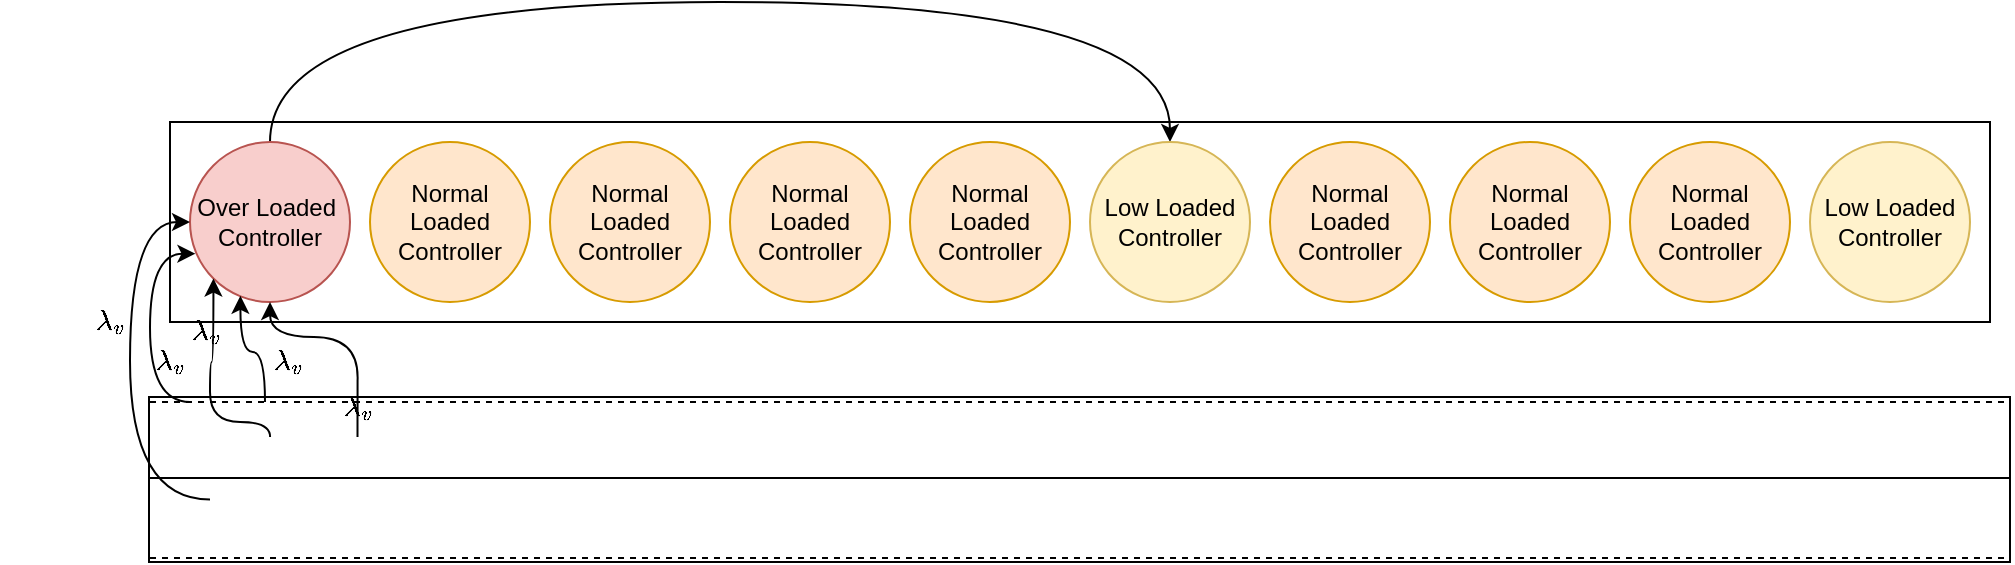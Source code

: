 <mxfile version="21.0.6" type="github">
  <diagram name="Page-1" id="Qk8U7jdl9a3F_5ut9xwX">
    <mxGraphModel dx="1915" dy="451" grid="1" gridSize="10" guides="1" tooltips="1" connect="1" arrows="1" fold="1" page="1" pageScale="1" pageWidth="827" pageHeight="1169" math="1" shadow="0">
      <root>
        <mxCell id="0" />
        <mxCell id="1" parent="0" />
        <mxCell id="oXBFwlWRXBERuFhSUEi6-77" value="" style="rounded=0;whiteSpace=wrap;html=1;" vertex="1" parent="1">
          <mxGeometry x="-10.5" y="397.5" width="930.5" height="82.5" as="geometry" />
        </mxCell>
        <mxCell id="oXBFwlWRXBERuFhSUEi6-12" value="" style="rounded=0;whiteSpace=wrap;html=1;" vertex="1" parent="1">
          <mxGeometry y="260" width="910" height="100" as="geometry" />
        </mxCell>
        <mxCell id="oXBFwlWRXBERuFhSUEi6-70" style="edgeStyle=orthogonalEdgeStyle;rounded=0;orthogonalLoop=1;jettySize=auto;html=1;entryX=0.5;entryY=0;entryDx=0;entryDy=0;curved=1;" edge="1" parent="1" source="oXBFwlWRXBERuFhSUEi6-1" target="oXBFwlWRXBERuFhSUEi6-6">
          <mxGeometry relative="1" as="geometry">
            <Array as="points">
              <mxPoint x="50" y="200" />
              <mxPoint x="500" y="200" />
            </Array>
          </mxGeometry>
        </mxCell>
        <mxCell id="oXBFwlWRXBERuFhSUEi6-1" value="Over Loaded&amp;nbsp;&lt;br&gt;Controller" style="ellipse;whiteSpace=wrap;html=1;aspect=fixed;fillColor=#f8cecc;strokeColor=#b85450;" vertex="1" parent="1">
          <mxGeometry x="10" y="270" width="80" height="80" as="geometry" />
        </mxCell>
        <mxCell id="oXBFwlWRXBERuFhSUEi6-2" value="Normal Loaded Controller" style="ellipse;whiteSpace=wrap;html=1;aspect=fixed;fillColor=#ffe6cc;strokeColor=#d79b00;" vertex="1" parent="1">
          <mxGeometry x="100" y="270" width="80" height="80" as="geometry" />
        </mxCell>
        <mxCell id="oXBFwlWRXBERuFhSUEi6-3" value="Normal Loaded Controller" style="ellipse;whiteSpace=wrap;html=1;aspect=fixed;fillColor=#ffe6cc;strokeColor=#d79b00;" vertex="1" parent="1">
          <mxGeometry x="190" y="270" width="80" height="80" as="geometry" />
        </mxCell>
        <mxCell id="oXBFwlWRXBERuFhSUEi6-4" value="Normal Loaded Controller" style="ellipse;whiteSpace=wrap;html=1;aspect=fixed;fillColor=#ffe6cc;strokeColor=#d79b00;" vertex="1" parent="1">
          <mxGeometry x="280" y="270" width="80" height="80" as="geometry" />
        </mxCell>
        <mxCell id="oXBFwlWRXBERuFhSUEi6-5" value="Normal Loaded Controller" style="ellipse;whiteSpace=wrap;html=1;aspect=fixed;fillColor=#ffe6cc;strokeColor=#d79b00;" vertex="1" parent="1">
          <mxGeometry x="370" y="270" width="80" height="80" as="geometry" />
        </mxCell>
        <mxCell id="oXBFwlWRXBERuFhSUEi6-6" value="Low Loaded&lt;br&gt;Controller" style="ellipse;whiteSpace=wrap;html=1;aspect=fixed;fillColor=#fff2cc;strokeColor=#d6b656;" vertex="1" parent="1">
          <mxGeometry x="460" y="270" width="80" height="80" as="geometry" />
        </mxCell>
        <mxCell id="oXBFwlWRXBERuFhSUEi6-7" value="Normal Loaded Controller" style="ellipse;whiteSpace=wrap;html=1;aspect=fixed;fillColor=#ffe6cc;strokeColor=#d79b00;" vertex="1" parent="1">
          <mxGeometry x="550" y="270" width="80" height="80" as="geometry" />
        </mxCell>
        <mxCell id="oXBFwlWRXBERuFhSUEi6-8" value="Normal Loaded Controller" style="ellipse;whiteSpace=wrap;html=1;aspect=fixed;fillColor=#ffe6cc;strokeColor=#d79b00;" vertex="1" parent="1">
          <mxGeometry x="640" y="270" width="80" height="80" as="geometry" />
        </mxCell>
        <mxCell id="oXBFwlWRXBERuFhSUEi6-9" value="Normal Loaded Controller" style="ellipse;whiteSpace=wrap;html=1;aspect=fixed;fillColor=#ffe6cc;strokeColor=#d79b00;" vertex="1" parent="1">
          <mxGeometry x="730" y="270" width="80" height="80" as="geometry" />
        </mxCell>
        <mxCell id="oXBFwlWRXBERuFhSUEi6-10" value="Low Loaded&lt;br&gt;Controller" style="ellipse;whiteSpace=wrap;html=1;aspect=fixed;fillColor=#fff2cc;strokeColor=#d6b656;" vertex="1" parent="1">
          <mxGeometry x="820" y="270" width="80" height="80" as="geometry" />
        </mxCell>
        <mxCell id="oXBFwlWRXBERuFhSUEi6-69" style="edgeStyle=orthogonalEdgeStyle;rounded=0;orthogonalLoop=1;jettySize=auto;html=1;entryX=0;entryY=1;entryDx=0;entryDy=0;curved=1;" edge="1" parent="1" source="oXBFwlWRXBERuFhSUEi6-13" target="oXBFwlWRXBERuFhSUEi6-1">
          <mxGeometry relative="1" as="geometry">
            <Array as="points">
              <mxPoint x="50" y="410" />
              <mxPoint x="20" y="410" />
              <mxPoint x="20" y="380" />
              <mxPoint x="22" y="380" />
            </Array>
          </mxGeometry>
        </mxCell>
        <mxCell id="oXBFwlWRXBERuFhSUEi6-13" value="" style="shape=image;html=1;verticalAlign=top;verticalLabelPosition=bottom;labelBackgroundColor=#ffffff;imageAspect=0;aspect=fixed;image=https://cdn1.iconfinder.com/data/icons/cars-01-1/512/lada_2104-128.png;flipH=1;" vertex="1" parent="1">
          <mxGeometry x="36.25" y="417.5" width="27.5" height="27.5" as="geometry" />
        </mxCell>
        <mxCell id="oXBFwlWRXBERuFhSUEi6-15" value="" style="shape=image;html=1;verticalAlign=top;verticalLabelPosition=bottom;labelBackgroundColor=#ffffff;imageAspect=0;aspect=fixed;image=https://cdn1.iconfinder.com/data/icons/cars-01-1/512/lada_2104-128.png;flipH=1;" vertex="1" parent="1">
          <mxGeometry x="10" y="400" width="27.5" height="27.5" as="geometry" />
        </mxCell>
        <mxCell id="oXBFwlWRXBERuFhSUEi6-16" value="" style="shape=image;html=1;verticalAlign=top;verticalLabelPosition=bottom;labelBackgroundColor=#ffffff;imageAspect=0;aspect=fixed;image=https://cdn1.iconfinder.com/data/icons/cars-01-1/512/lada_2104-128.png;flipH=1;" vertex="1" parent="1">
          <mxGeometry x="47.5" y="400" width="27.5" height="27.5" as="geometry" />
        </mxCell>
        <mxCell id="oXBFwlWRXBERuFhSUEi6-66" style="edgeStyle=orthogonalEdgeStyle;rounded=0;orthogonalLoop=1;jettySize=auto;html=1;curved=1;startArrow=none;" edge="1" parent="1" source="oXBFwlWRXBERuFhSUEi6-76" target="oXBFwlWRXBERuFhSUEi6-1">
          <mxGeometry relative="1" as="geometry" />
        </mxCell>
        <mxCell id="oXBFwlWRXBERuFhSUEi6-17" value="" style="shape=image;html=1;verticalAlign=top;verticalLabelPosition=bottom;labelBackgroundColor=#ffffff;imageAspect=0;aspect=fixed;image=https://cdn1.iconfinder.com/data/icons/cars-01-1/512/lada_2104-128.png;flipH=1;" vertex="1" parent="1">
          <mxGeometry x="80" y="417.5" width="27.5" height="27.5" as="geometry" />
        </mxCell>
        <mxCell id="oXBFwlWRXBERuFhSUEi6-19" value="" style="shape=image;html=1;verticalAlign=top;verticalLabelPosition=bottom;labelBackgroundColor=#ffffff;imageAspect=0;aspect=fixed;image=https://cdn1.iconfinder.com/data/icons/cars-01-1/512/lada_2104-128.png;flipH=1;" vertex="1" parent="1">
          <mxGeometry x="126.25" y="402.5" width="27.5" height="27.5" as="geometry" />
        </mxCell>
        <mxCell id="oXBFwlWRXBERuFhSUEi6-20" value="" style="shape=image;html=1;verticalAlign=top;verticalLabelPosition=bottom;labelBackgroundColor=#ffffff;imageAspect=0;aspect=fixed;image=https://cdn1.iconfinder.com/data/icons/cars-01-1/512/lada_2104-128.png;flipH=1;" vertex="1" parent="1">
          <mxGeometry x="180" y="417.5" width="27.5" height="27.5" as="geometry" />
        </mxCell>
        <mxCell id="oXBFwlWRXBERuFhSUEi6-22" value="" style="shape=image;html=1;verticalAlign=top;verticalLabelPosition=bottom;labelBackgroundColor=#ffffff;imageAspect=0;aspect=fixed;image=https://cdn1.iconfinder.com/data/icons/cars-01-1/512/lada_2104-128.png;flipH=1;" vertex="1" parent="1">
          <mxGeometry x="225" y="402.5" width="27.5" height="27.5" as="geometry" />
        </mxCell>
        <mxCell id="oXBFwlWRXBERuFhSUEi6-24" value="" style="shape=image;html=1;verticalAlign=top;verticalLabelPosition=bottom;labelBackgroundColor=#ffffff;imageAspect=0;aspect=fixed;image=https://cdn1.iconfinder.com/data/icons/cars-01-1/512/lada_2104-128.png;flipH=1;" vertex="1" parent="1">
          <mxGeometry x="290" y="417.5" width="27.5" height="27.5" as="geometry" />
        </mxCell>
        <mxCell id="oXBFwlWRXBERuFhSUEi6-25" value="" style="shape=image;html=1;verticalAlign=top;verticalLabelPosition=bottom;labelBackgroundColor=#ffffff;imageAspect=0;aspect=fixed;image=https://cdn1.iconfinder.com/data/icons/cars-01-1/512/lada_2104-128.png;flipH=1;" vertex="1" parent="1">
          <mxGeometry x="332.5" y="402.5" width="27.5" height="27.5" as="geometry" />
        </mxCell>
        <mxCell id="oXBFwlWRXBERuFhSUEi6-26" value="" style="shape=image;html=1;verticalAlign=top;verticalLabelPosition=bottom;labelBackgroundColor=#ffffff;imageAspect=0;aspect=fixed;image=https://cdn1.iconfinder.com/data/icons/cars-01-1/512/lada_2104-128.png;flipH=1;" vertex="1" parent="1">
          <mxGeometry x="380" y="417.5" width="27.5" height="27.5" as="geometry" />
        </mxCell>
        <mxCell id="oXBFwlWRXBERuFhSUEi6-27" value="" style="shape=image;html=1;verticalAlign=top;verticalLabelPosition=bottom;labelBackgroundColor=#ffffff;imageAspect=0;aspect=fixed;image=https://cdn1.iconfinder.com/data/icons/cars-01-1/512/lada_2104-128.png;flipH=1;" vertex="1" parent="1">
          <mxGeometry x="460" y="400" width="27.5" height="27.5" as="geometry" />
        </mxCell>
        <mxCell id="oXBFwlWRXBERuFhSUEi6-28" value="" style="shape=image;html=1;verticalAlign=top;verticalLabelPosition=bottom;labelBackgroundColor=#ffffff;imageAspect=0;aspect=fixed;image=https://cdn1.iconfinder.com/data/icons/cars-01-1/512/lada_2104-128.png;flipH=1;" vertex="1" parent="1">
          <mxGeometry x="550" y="402.5" width="27.5" height="27.5" as="geometry" />
        </mxCell>
        <mxCell id="oXBFwlWRXBERuFhSUEi6-29" value="" style="shape=image;html=1;verticalAlign=top;verticalLabelPosition=bottom;labelBackgroundColor=#ffffff;imageAspect=0;aspect=fixed;image=https://cdn1.iconfinder.com/data/icons/cars-01-1/512/lada_2104-128.png;flipH=1;" vertex="1" parent="1">
          <mxGeometry x="602.5" y="417.5" width="27.5" height="27.5" as="geometry" />
        </mxCell>
        <mxCell id="oXBFwlWRXBERuFhSUEi6-31" value="" style="shape=image;html=1;verticalAlign=top;verticalLabelPosition=bottom;labelBackgroundColor=#ffffff;imageAspect=0;aspect=fixed;image=https://cdn1.iconfinder.com/data/icons/cars-01-1/512/lada_2104-128.png;flipH=1;" vertex="1" parent="1">
          <mxGeometry x="650" y="402.5" width="27.5" height="27.5" as="geometry" />
        </mxCell>
        <mxCell id="oXBFwlWRXBERuFhSUEi6-32" value="" style="shape=image;html=1;verticalAlign=top;verticalLabelPosition=bottom;labelBackgroundColor=#ffffff;imageAspect=0;aspect=fixed;image=https://cdn1.iconfinder.com/data/icons/cars-01-1/512/lada_2104-128.png;flipH=1;" vertex="1" parent="1">
          <mxGeometry x="702.5" y="417.5" width="27.5" height="27.5" as="geometry" />
        </mxCell>
        <mxCell id="oXBFwlWRXBERuFhSUEi6-34" value="" style="shape=image;html=1;verticalAlign=top;verticalLabelPosition=bottom;labelBackgroundColor=#ffffff;imageAspect=0;aspect=fixed;image=https://cdn1.iconfinder.com/data/icons/cars-01-1/512/lada_2104-128.png;flipH=1;" vertex="1" parent="1">
          <mxGeometry x="770" y="417.5" width="27.5" height="27.5" as="geometry" />
        </mxCell>
        <mxCell id="oXBFwlWRXBERuFhSUEi6-35" value="" style="shape=image;html=1;verticalAlign=top;verticalLabelPosition=bottom;labelBackgroundColor=#ffffff;imageAspect=0;aspect=fixed;image=https://cdn1.iconfinder.com/data/icons/cars-01-1/512/lada_2104-128.png;flipH=1;" vertex="1" parent="1">
          <mxGeometry x="872.5" y="400" width="27.5" height="27.5" as="geometry" />
        </mxCell>
        <mxCell id="oXBFwlWRXBERuFhSUEi6-67" style="edgeStyle=orthogonalEdgeStyle;rounded=0;orthogonalLoop=1;jettySize=auto;html=1;entryX=0;entryY=0.5;entryDx=0;entryDy=0;curved=1;" edge="1" parent="1" source="oXBFwlWRXBERuFhSUEi6-36" target="oXBFwlWRXBERuFhSUEi6-1">
          <mxGeometry relative="1" as="geometry">
            <Array as="points">
              <mxPoint x="-20" y="449" />
              <mxPoint x="-20" y="310" />
            </Array>
          </mxGeometry>
        </mxCell>
        <mxCell id="oXBFwlWRXBERuFhSUEi6-36" value="" style="shape=image;html=1;verticalAlign=top;verticalLabelPosition=bottom;labelBackgroundColor=#ffffff;imageAspect=0;aspect=fixed;image=https://cdn1.iconfinder.com/data/icons/cars-01-1/512/lada_2104-128.png" vertex="1" parent="1">
          <mxGeometry x="20" y="435" width="27.5" height="27.5" as="geometry" />
        </mxCell>
        <mxCell id="oXBFwlWRXBERuFhSUEi6-38" value="" style="shape=image;html=1;verticalAlign=top;verticalLabelPosition=bottom;labelBackgroundColor=#ffffff;imageAspect=0;aspect=fixed;image=https://cdn1.iconfinder.com/data/icons/cars-01-1/512/lada_2104-128.png" vertex="1" parent="1">
          <mxGeometry x="45" y="450" width="27.5" height="27.5" as="geometry" />
        </mxCell>
        <mxCell id="oXBFwlWRXBERuFhSUEi6-40" value="" style="shape=image;html=1;verticalAlign=top;verticalLabelPosition=bottom;labelBackgroundColor=#ffffff;imageAspect=0;aspect=fixed;image=https://cdn1.iconfinder.com/data/icons/cars-01-1/512/lada_2104-128.png" vertex="1" parent="1">
          <mxGeometry x="72.5" y="435" width="27.5" height="27.5" as="geometry" />
        </mxCell>
        <mxCell id="oXBFwlWRXBERuFhSUEi6-41" value="" style="shape=image;html=1;verticalAlign=top;verticalLabelPosition=bottom;labelBackgroundColor=#ffffff;imageAspect=0;aspect=fixed;image=https://cdn1.iconfinder.com/data/icons/cars-01-1/512/lada_2104-128.png" vertex="1" parent="1">
          <mxGeometry x="107.5" y="450" width="27.5" height="27.5" as="geometry" />
        </mxCell>
        <mxCell id="oXBFwlWRXBERuFhSUEi6-42" value="" style="shape=image;html=1;verticalAlign=top;verticalLabelPosition=bottom;labelBackgroundColor=#ffffff;imageAspect=0;aspect=fixed;image=https://cdn1.iconfinder.com/data/icons/cars-01-1/512/lada_2104-128.png" vertex="1" parent="1">
          <mxGeometry x="162.5" y="445" width="27.5" height="27.5" as="geometry" />
        </mxCell>
        <mxCell id="oXBFwlWRXBERuFhSUEi6-44" value="" style="shape=image;html=1;verticalAlign=top;verticalLabelPosition=bottom;labelBackgroundColor=#ffffff;imageAspect=0;aspect=fixed;image=https://cdn1.iconfinder.com/data/icons/cars-01-1/512/lada_2104-128.png" vertex="1" parent="1">
          <mxGeometry x="216.25" y="435" width="27.5" height="27.5" as="geometry" />
        </mxCell>
        <mxCell id="oXBFwlWRXBERuFhSUEi6-49" value="" style="endArrow=none;html=1;rounded=0;" edge="1" parent="1">
          <mxGeometry width="50" height="50" relative="1" as="geometry">
            <mxPoint x="-10" y="438" as="sourcePoint" />
            <mxPoint x="920" y="438" as="targetPoint" />
          </mxGeometry>
        </mxCell>
        <mxCell id="oXBFwlWRXBERuFhSUEi6-51" value="" style="shape=image;html=1;verticalAlign=top;verticalLabelPosition=bottom;labelBackgroundColor=#ffffff;imageAspect=0;aspect=fixed;image=https://cdn1.iconfinder.com/data/icons/cars-01-1/512/lada_2104-128.png" vertex="1" parent="1">
          <mxGeometry x="280" y="430" width="27.5" height="27.5" as="geometry" />
        </mxCell>
        <mxCell id="oXBFwlWRXBERuFhSUEi6-52" value="" style="shape=image;html=1;verticalAlign=top;verticalLabelPosition=bottom;labelBackgroundColor=#ffffff;imageAspect=0;aspect=fixed;image=https://cdn1.iconfinder.com/data/icons/cars-01-1/512/lada_2104-128.png" vertex="1" parent="1">
          <mxGeometry x="342.5" y="450" width="27.5" height="27.5" as="geometry" />
        </mxCell>
        <mxCell id="oXBFwlWRXBERuFhSUEi6-54" value="" style="shape=image;html=1;verticalAlign=top;verticalLabelPosition=bottom;labelBackgroundColor=#ffffff;imageAspect=0;aspect=fixed;image=https://cdn1.iconfinder.com/data/icons/cars-01-1/512/lada_2104-128.png" vertex="1" parent="1">
          <mxGeometry x="396.25" y="430" width="27.5" height="27.5" as="geometry" />
        </mxCell>
        <mxCell id="oXBFwlWRXBERuFhSUEi6-56" value="" style="shape=image;html=1;verticalAlign=top;verticalLabelPosition=bottom;labelBackgroundColor=#ffffff;imageAspect=0;aspect=fixed;image=https://cdn1.iconfinder.com/data/icons/cars-01-1/512/lada_2104-128.png" vertex="1" parent="1">
          <mxGeometry x="560" y="450" width="27.5" height="27.5" as="geometry" />
        </mxCell>
        <mxCell id="oXBFwlWRXBERuFhSUEi6-57" value="" style="shape=image;html=1;verticalAlign=top;verticalLabelPosition=bottom;labelBackgroundColor=#ffffff;imageAspect=0;aspect=fixed;image=https://cdn1.iconfinder.com/data/icons/cars-01-1/512/lada_2104-128.png" vertex="1" parent="1">
          <mxGeometry x="602.5" y="435" width="27.5" height="27.5" as="geometry" />
        </mxCell>
        <mxCell id="oXBFwlWRXBERuFhSUEi6-58" value="" style="shape=image;html=1;verticalAlign=top;verticalLabelPosition=bottom;labelBackgroundColor=#ffffff;imageAspect=0;aspect=fixed;image=https://cdn1.iconfinder.com/data/icons/cars-01-1/512/lada_2104-128.png" vertex="1" parent="1">
          <mxGeometry x="666.25" y="450" width="27.5" height="27.5" as="geometry" />
        </mxCell>
        <mxCell id="oXBFwlWRXBERuFhSUEi6-59" value="" style="shape=image;html=1;verticalAlign=top;verticalLabelPosition=bottom;labelBackgroundColor=#ffffff;imageAspect=0;aspect=fixed;image=https://cdn1.iconfinder.com/data/icons/cars-01-1/512/lada_2104-128.png" vertex="1" parent="1">
          <mxGeometry x="730" y="430" width="27.5" height="27.5" as="geometry" />
        </mxCell>
        <mxCell id="oXBFwlWRXBERuFhSUEi6-60" value="" style="shape=image;html=1;verticalAlign=top;verticalLabelPosition=bottom;labelBackgroundColor=#ffffff;imageAspect=0;aspect=fixed;image=https://cdn1.iconfinder.com/data/icons/cars-01-1/512/lada_2104-128.png" vertex="1" parent="1">
          <mxGeometry x="780" y="450" width="27.5" height="27.5" as="geometry" />
        </mxCell>
        <mxCell id="oXBFwlWRXBERuFhSUEi6-61" value="" style="shape=image;html=1;verticalAlign=top;verticalLabelPosition=bottom;labelBackgroundColor=#ffffff;imageAspect=0;aspect=fixed;image=https://cdn1.iconfinder.com/data/icons/cars-01-1/512/lada_2104-128.png" vertex="1" parent="1">
          <mxGeometry x="846.25" y="445" width="27.5" height="27.5" as="geometry" />
        </mxCell>
        <mxCell id="oXBFwlWRXBERuFhSUEi6-62" value="" style="endArrow=none;html=1;rounded=0;dashed=1;" edge="1" parent="1">
          <mxGeometry width="50" height="50" relative="1" as="geometry">
            <mxPoint x="-10" y="400" as="sourcePoint" />
            <mxPoint x="920" y="400" as="targetPoint" />
          </mxGeometry>
        </mxCell>
        <mxCell id="oXBFwlWRXBERuFhSUEi6-63" value="" style="endArrow=none;html=1;rounded=0;dashed=1;" edge="1" parent="1">
          <mxGeometry width="50" height="50" relative="1" as="geometry">
            <mxPoint x="-10" y="478" as="sourcePoint" />
            <mxPoint x="920" y="478" as="targetPoint" />
          </mxGeometry>
        </mxCell>
        <mxCell id="oXBFwlWRXBERuFhSUEi6-64" value="" style="curved=1;endArrow=classic;html=1;rounded=0;exitX=0;exitY=0;exitDx=0;exitDy=0;edgeStyle=orthogonalEdgeStyle;entryX=0.034;entryY=0.698;entryDx=0;entryDy=0;entryPerimeter=0;" edge="1" parent="1" source="oXBFwlWRXBERuFhSUEi6-15" target="oXBFwlWRXBERuFhSUEi6-1">
          <mxGeometry width="50" height="50" relative="1" as="geometry">
            <mxPoint x="-80" y="440" as="sourcePoint" />
            <mxPoint x="-30" y="390" as="targetPoint" />
            <Array as="points">
              <mxPoint x="-10" y="400" />
              <mxPoint x="-10" y="326" />
            </Array>
          </mxGeometry>
        </mxCell>
        <mxCell id="oXBFwlWRXBERuFhSUEi6-65" value="" style="curved=1;endArrow=classic;html=1;rounded=0;exitX=0;exitY=0;exitDx=0;exitDy=0;edgeStyle=orthogonalEdgeStyle;entryX=0.315;entryY=0.961;entryDx=0;entryDy=0;entryPerimeter=0;" edge="1" parent="1" source="oXBFwlWRXBERuFhSUEi6-16" target="oXBFwlWRXBERuFhSUEi6-1">
          <mxGeometry width="50" height="50" relative="1" as="geometry">
            <mxPoint x="20" y="410" as="sourcePoint" />
            <mxPoint x="24" y="338" as="targetPoint" />
          </mxGeometry>
        </mxCell>
        <mxCell id="oXBFwlWRXBERuFhSUEi6-71" value="$$\lambda_v$$" style="text;html=1;align=center;verticalAlign=middle;resizable=0;points=[];autosize=1;strokeColor=none;fillColor=none;" vertex="1" parent="1">
          <mxGeometry x="-85" y="345" width="110" height="30" as="geometry" />
        </mxCell>
        <mxCell id="oXBFwlWRXBERuFhSUEi6-72" value="$$\lambda_v$$" style="text;html=1;align=center;verticalAlign=middle;resizable=0;points=[];autosize=1;strokeColor=none;fillColor=none;" vertex="1" parent="1">
          <mxGeometry x="-55" y="365" width="110" height="30" as="geometry" />
        </mxCell>
        <mxCell id="oXBFwlWRXBERuFhSUEi6-73" value="$$\lambda_v$$" style="text;html=1;strokeColor=none;fillColor=none;align=center;verticalAlign=middle;whiteSpace=wrap;rounded=0;" vertex="1" parent="1">
          <mxGeometry x="-12" y="350" width="60" height="30" as="geometry" />
        </mxCell>
        <mxCell id="oXBFwlWRXBERuFhSUEi6-74" value="$$\lambda_v$$" style="text;html=1;strokeColor=none;fillColor=none;align=center;verticalAlign=middle;whiteSpace=wrap;rounded=0;" vertex="1" parent="1">
          <mxGeometry x="28.75" y="365" width="60" height="30" as="geometry" />
        </mxCell>
        <mxCell id="oXBFwlWRXBERuFhSUEi6-75" value="" style="edgeStyle=orthogonalEdgeStyle;rounded=0;orthogonalLoop=1;jettySize=auto;html=1;curved=1;endArrow=none;" edge="1" parent="1" source="oXBFwlWRXBERuFhSUEi6-17" target="oXBFwlWRXBERuFhSUEi6-76">
          <mxGeometry relative="1" as="geometry">
            <mxPoint x="94" y="418" as="sourcePoint" />
            <mxPoint x="50" y="350" as="targetPoint" />
          </mxGeometry>
        </mxCell>
        <mxCell id="oXBFwlWRXBERuFhSUEi6-76" value="$$\lambda_v$$" style="text;html=1;strokeColor=none;fillColor=none;align=center;verticalAlign=middle;whiteSpace=wrap;rounded=0;" vertex="1" parent="1">
          <mxGeometry x="63.75" y="387.5" width="60" height="30" as="geometry" />
        </mxCell>
      </root>
    </mxGraphModel>
  </diagram>
</mxfile>
